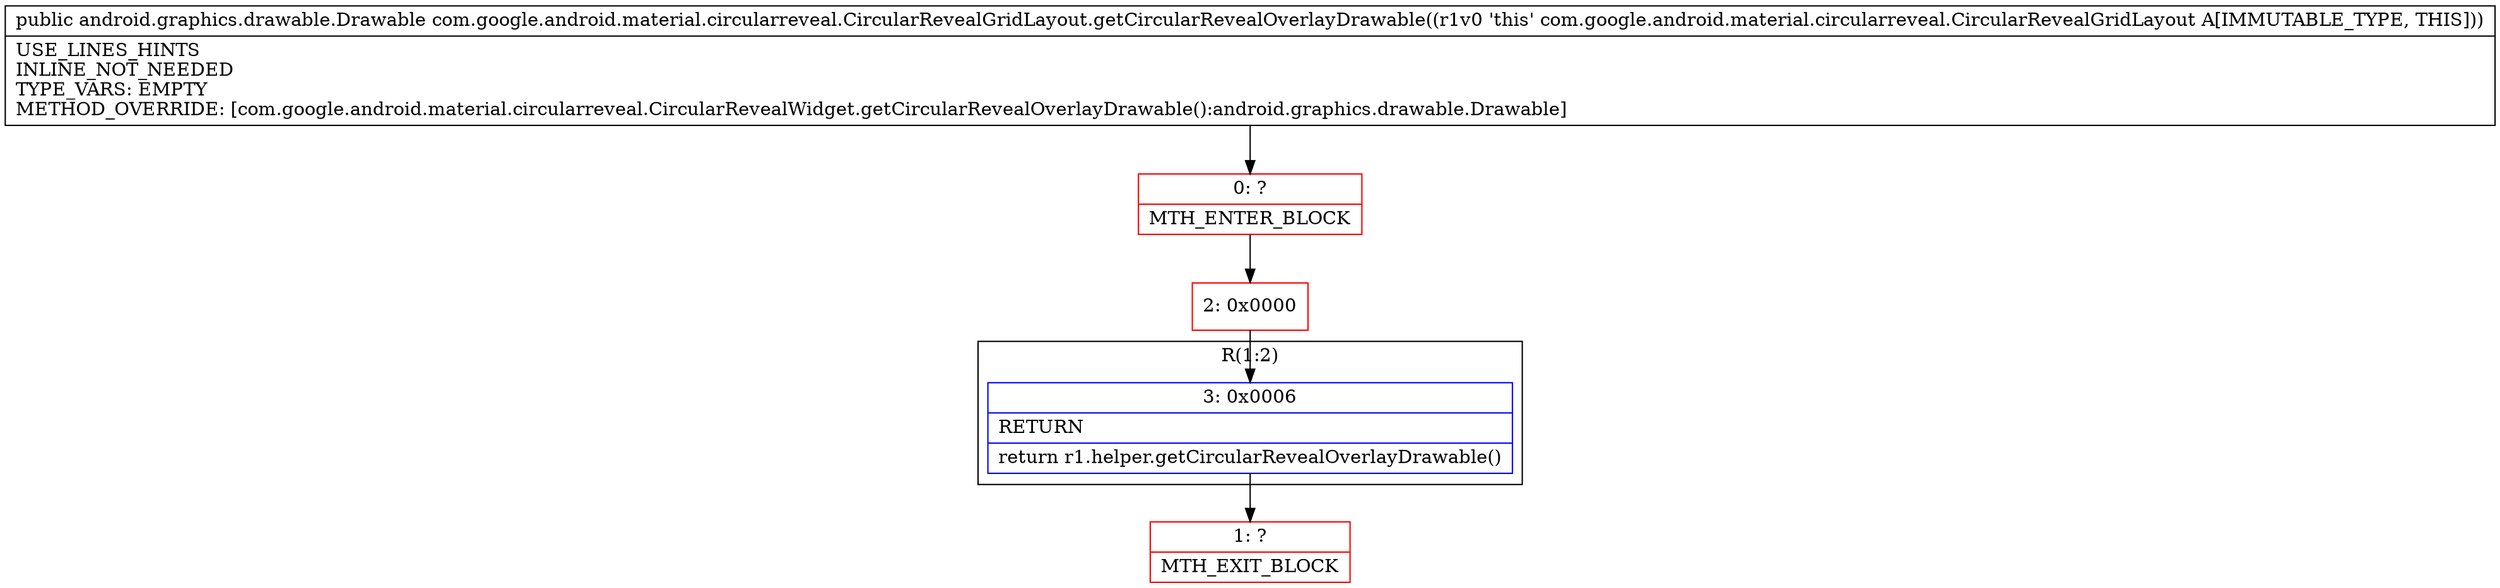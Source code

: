 digraph "CFG forcom.google.android.material.circularreveal.CircularRevealGridLayout.getCircularRevealOverlayDrawable()Landroid\/graphics\/drawable\/Drawable;" {
subgraph cluster_Region_878649307 {
label = "R(1:2)";
node [shape=record,color=blue];
Node_3 [shape=record,label="{3\:\ 0x0006|RETURN\l|return r1.helper.getCircularRevealOverlayDrawable()\l}"];
}
Node_0 [shape=record,color=red,label="{0\:\ ?|MTH_ENTER_BLOCK\l}"];
Node_2 [shape=record,color=red,label="{2\:\ 0x0000}"];
Node_1 [shape=record,color=red,label="{1\:\ ?|MTH_EXIT_BLOCK\l}"];
MethodNode[shape=record,label="{public android.graphics.drawable.Drawable com.google.android.material.circularreveal.CircularRevealGridLayout.getCircularRevealOverlayDrawable((r1v0 'this' com.google.android.material.circularreveal.CircularRevealGridLayout A[IMMUTABLE_TYPE, THIS]))  | USE_LINES_HINTS\lINLINE_NOT_NEEDED\lTYPE_VARS: EMPTY\lMETHOD_OVERRIDE: [com.google.android.material.circularreveal.CircularRevealWidget.getCircularRevealOverlayDrawable():android.graphics.drawable.Drawable]\l}"];
MethodNode -> Node_0;Node_3 -> Node_1;
Node_0 -> Node_2;
Node_2 -> Node_3;
}

